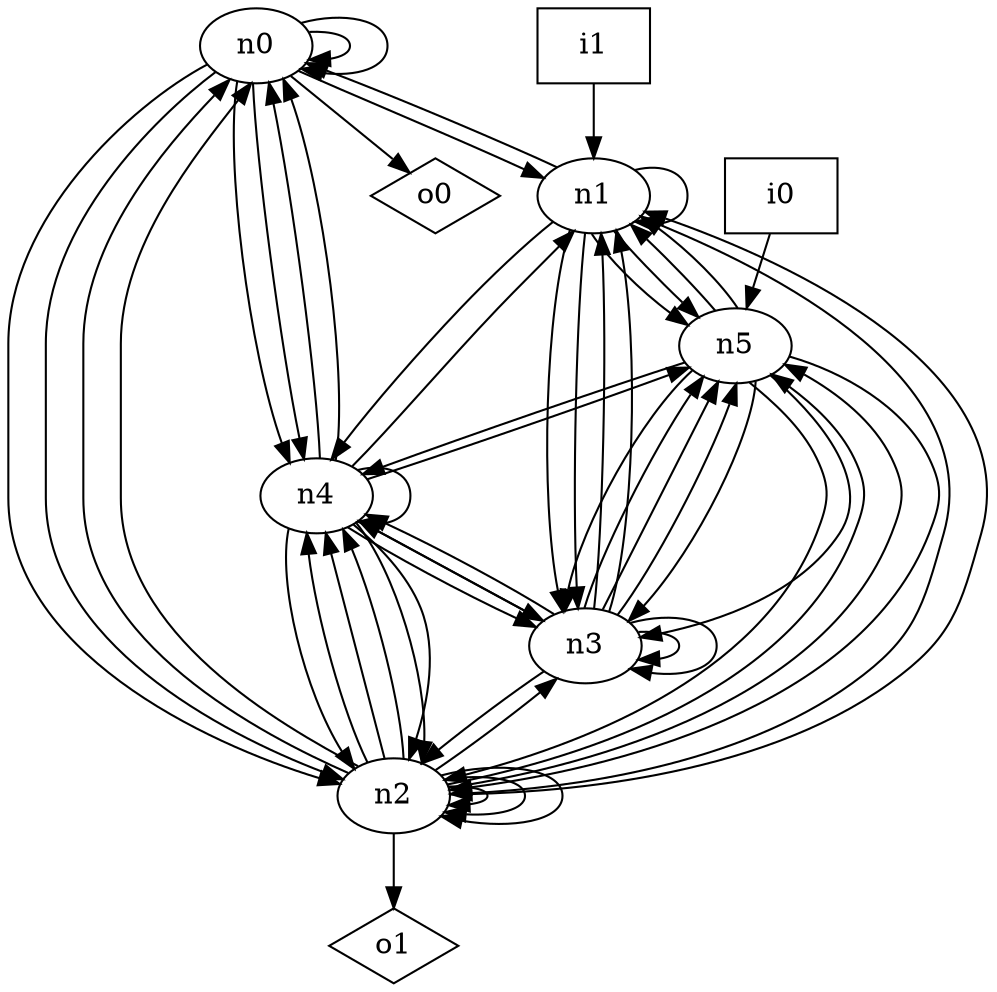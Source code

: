 digraph G {
n0 [label="n0"];
n1 [label="n1"];
n2 [label="n2"];
n3 [label="n3"];
n4 [label="n4"];
n5 [label="n5"];
n6 [label="i0",shape="box"];
n7 [label="i1",shape="box"];
n8 [label="o0",shape="diamond"];
n9 [label="o1",shape="diamond"];
n0 -> n0
n0 -> n0
n0 -> n1
n0 -> n2
n0 -> n2
n0 -> n4
n0 -> n4
n0 -> n8
n1 -> n0
n1 -> n1
n1 -> n2
n1 -> n3
n1 -> n3
n1 -> n4
n1 -> n5
n1 -> n5
n2 -> n0
n2 -> n0
n2 -> n1
n2 -> n2
n2 -> n2
n2 -> n2
n2 -> n3
n2 -> n4
n2 -> n4
n2 -> n4
n2 -> n5
n2 -> n5
n2 -> n9
n3 -> n1
n3 -> n1
n3 -> n2
n3 -> n3
n3 -> n3
n3 -> n4
n3 -> n4
n3 -> n5
n3 -> n5
n3 -> n5
n4 -> n0
n4 -> n0
n4 -> n1
n4 -> n2
n4 -> n2
n4 -> n2
n4 -> n3
n4 -> n3
n4 -> n4
n4 -> n5
n5 -> n1
n5 -> n1
n5 -> n2
n5 -> n2
n5 -> n3
n5 -> n3
n5 -> n3
n5 -> n4
n6 -> n5
n7 -> n1
}